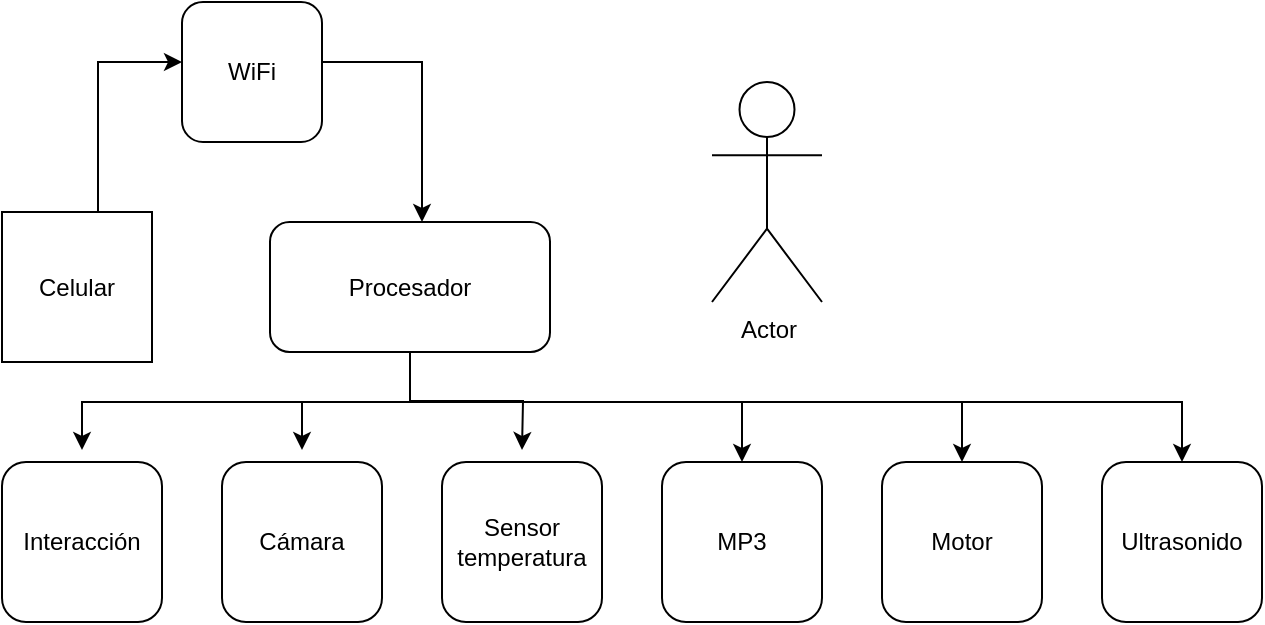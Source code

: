 <mxfile version="15.6.5" type="github">
  <diagram id="Kov3oZdJt8vPXKoNyL5-" name="Page-1">
    <mxGraphModel dx="782" dy="436" grid="1" gridSize="10" guides="1" tooltips="1" connect="1" arrows="1" fold="1" page="1" pageScale="1" pageWidth="827" pageHeight="1169" math="0" shadow="0">
      <root>
        <mxCell id="0" />
        <mxCell id="1" parent="0" />
        <mxCell id="YjW6c7i_GBq9R-pZGp5B-2" value="MP3" style="whiteSpace=wrap;html=1;aspect=fixed;rounded=1;" parent="1" vertex="1">
          <mxGeometry x="470" y="400" width="80" height="80" as="geometry" />
        </mxCell>
        <mxCell id="dx68uwRgUBrh4_SJ9RZr-3" style="edgeStyle=orthogonalEdgeStyle;rounded=0;orthogonalLoop=1;jettySize=auto;html=1;" parent="1" source="pQWwAxiqqbHr_JKsDW9g-2" target="pQWwAxiqqbHr_JKsDW9g-4" edge="1">
          <mxGeometry relative="1" as="geometry">
            <Array as="points">
              <mxPoint x="350" y="200" />
            </Array>
          </mxGeometry>
        </mxCell>
        <mxCell id="pQWwAxiqqbHr_JKsDW9g-2" value="WiFi" style="whiteSpace=wrap;html=1;aspect=fixed;rounded=1;" parent="1" vertex="1">
          <mxGeometry x="230" y="170" width="70" height="70" as="geometry" />
        </mxCell>
        <mxCell id="pQWwAxiqqbHr_JKsDW9g-3" value="&lt;div&gt;Cámara&lt;br&gt;&lt;/div&gt;" style="whiteSpace=wrap;html=1;aspect=fixed;rounded=1;perimeterSpacing=6;" parent="1" vertex="1">
          <mxGeometry x="250" y="400" width="80" height="80" as="geometry" />
        </mxCell>
        <mxCell id="dx68uwRgUBrh4_SJ9RZr-13" style="edgeStyle=orthogonalEdgeStyle;rounded=0;orthogonalLoop=1;jettySize=auto;html=1;" parent="1" source="pQWwAxiqqbHr_JKsDW9g-4" target="dx68uwRgUBrh4_SJ9RZr-11" edge="1">
          <mxGeometry relative="1" as="geometry">
            <Array as="points">
              <mxPoint x="344" y="370" />
              <mxPoint x="180" y="370" />
            </Array>
          </mxGeometry>
        </mxCell>
        <mxCell id="dx68uwRgUBrh4_SJ9RZr-14" style="edgeStyle=orthogonalEdgeStyle;rounded=0;orthogonalLoop=1;jettySize=auto;html=1;" parent="1" source="pQWwAxiqqbHr_JKsDW9g-4" target="pQWwAxiqqbHr_JKsDW9g-3" edge="1">
          <mxGeometry relative="1" as="geometry">
            <Array as="points">
              <mxPoint x="344" y="370" />
              <mxPoint x="290" y="370" />
            </Array>
          </mxGeometry>
        </mxCell>
        <mxCell id="dx68uwRgUBrh4_SJ9RZr-15" style="edgeStyle=orthogonalEdgeStyle;rounded=0;orthogonalLoop=1;jettySize=auto;html=1;" parent="1" source="pQWwAxiqqbHr_JKsDW9g-4" edge="1">
          <mxGeometry relative="1" as="geometry">
            <mxPoint x="400.0" y="394.0" as="targetPoint" />
          </mxGeometry>
        </mxCell>
        <mxCell id="dx68uwRgUBrh4_SJ9RZr-16" style="edgeStyle=orthogonalEdgeStyle;rounded=0;orthogonalLoop=1;jettySize=auto;html=1;entryX=0.5;entryY=0;entryDx=0;entryDy=0;" parent="1" source="pQWwAxiqqbHr_JKsDW9g-4" target="YjW6c7i_GBq9R-pZGp5B-2" edge="1">
          <mxGeometry relative="1" as="geometry">
            <Array as="points">
              <mxPoint x="344" y="370" />
              <mxPoint x="510" y="370" />
            </Array>
          </mxGeometry>
        </mxCell>
        <mxCell id="dx68uwRgUBrh4_SJ9RZr-23" style="edgeStyle=orthogonalEdgeStyle;rounded=0;orthogonalLoop=1;jettySize=auto;html=1;entryX=0.5;entryY=0;entryDx=0;entryDy=0;" parent="1" source="pQWwAxiqqbHr_JKsDW9g-4" target="dx68uwRgUBrh4_SJ9RZr-21" edge="1">
          <mxGeometry relative="1" as="geometry">
            <Array as="points">
              <mxPoint x="344" y="370" />
              <mxPoint x="620" y="370" />
            </Array>
          </mxGeometry>
        </mxCell>
        <mxCell id="dx68uwRgUBrh4_SJ9RZr-24" style="edgeStyle=orthogonalEdgeStyle;rounded=0;orthogonalLoop=1;jettySize=auto;html=1;entryX=0.5;entryY=0;entryDx=0;entryDy=0;" parent="1" source="pQWwAxiqqbHr_JKsDW9g-4" target="dx68uwRgUBrh4_SJ9RZr-19" edge="1">
          <mxGeometry relative="1" as="geometry">
            <Array as="points">
              <mxPoint x="344" y="370" />
              <mxPoint x="730" y="370" />
            </Array>
          </mxGeometry>
        </mxCell>
        <mxCell id="pQWwAxiqqbHr_JKsDW9g-4" value="Procesador" style="rounded=1;whiteSpace=wrap;html=1;strokeWidth=1;" parent="1" vertex="1">
          <mxGeometry x="274" y="280" width="140" height="65" as="geometry" />
        </mxCell>
        <mxCell id="dx68uwRgUBrh4_SJ9RZr-2" value="" style="edgeStyle=orthogonalEdgeStyle;rounded=0;orthogonalLoop=1;jettySize=auto;html=1;" parent="1" source="pQWwAxiqqbHr_JKsDW9g-6" target="pQWwAxiqqbHr_JKsDW9g-2" edge="1">
          <mxGeometry relative="1" as="geometry">
            <Array as="points">
              <mxPoint x="188" y="200" />
            </Array>
          </mxGeometry>
        </mxCell>
        <mxCell id="pQWwAxiqqbHr_JKsDW9g-6" value="Celular" style="whiteSpace=wrap;html=1;aspect=fixed;rounded=0;strokeWidth=1;" parent="1" vertex="1">
          <mxGeometry x="140" y="275" width="75" height="75" as="geometry" />
        </mxCell>
        <mxCell id="dx68uwRgUBrh4_SJ9RZr-11" value="&lt;div&gt;Interacción&lt;br&gt;&lt;/div&gt;" style="whiteSpace=wrap;html=1;aspect=fixed;rounded=1;perimeterSpacing=6;" parent="1" vertex="1">
          <mxGeometry x="140" y="400" width="80" height="80" as="geometry" />
        </mxCell>
        <mxCell id="dx68uwRgUBrh4_SJ9RZr-18" value="&lt;div&gt;Sensor temperatura&lt;br&gt;&lt;/div&gt;" style="whiteSpace=wrap;html=1;aspect=fixed;rounded=1;perimeterSpacing=6;" parent="1" vertex="1">
          <mxGeometry x="360" y="400" width="80" height="80" as="geometry" />
        </mxCell>
        <mxCell id="dx68uwRgUBrh4_SJ9RZr-19" value="Ultrasonido" style="whiteSpace=wrap;html=1;aspect=fixed;rounded=1;" parent="1" vertex="1">
          <mxGeometry x="690" y="400" width="80" height="80" as="geometry" />
        </mxCell>
        <mxCell id="dx68uwRgUBrh4_SJ9RZr-21" value="Motor" style="whiteSpace=wrap;html=1;aspect=fixed;rounded=1;" parent="1" vertex="1">
          <mxGeometry x="580" y="400" width="80" height="80" as="geometry" />
        </mxCell>
        <mxCell id="Z1VhSQLR35CIpjlkqwLc-1" value="Actor" style="shape=umlActor;verticalLabelPosition=bottom;verticalAlign=top;html=1;outlineConnect=0;fillColor=default;strokeColor=default;fontColor=default;" vertex="1" parent="1">
          <mxGeometry x="495" y="210" width="55" height="110" as="geometry" />
        </mxCell>
      </root>
    </mxGraphModel>
  </diagram>
</mxfile>
